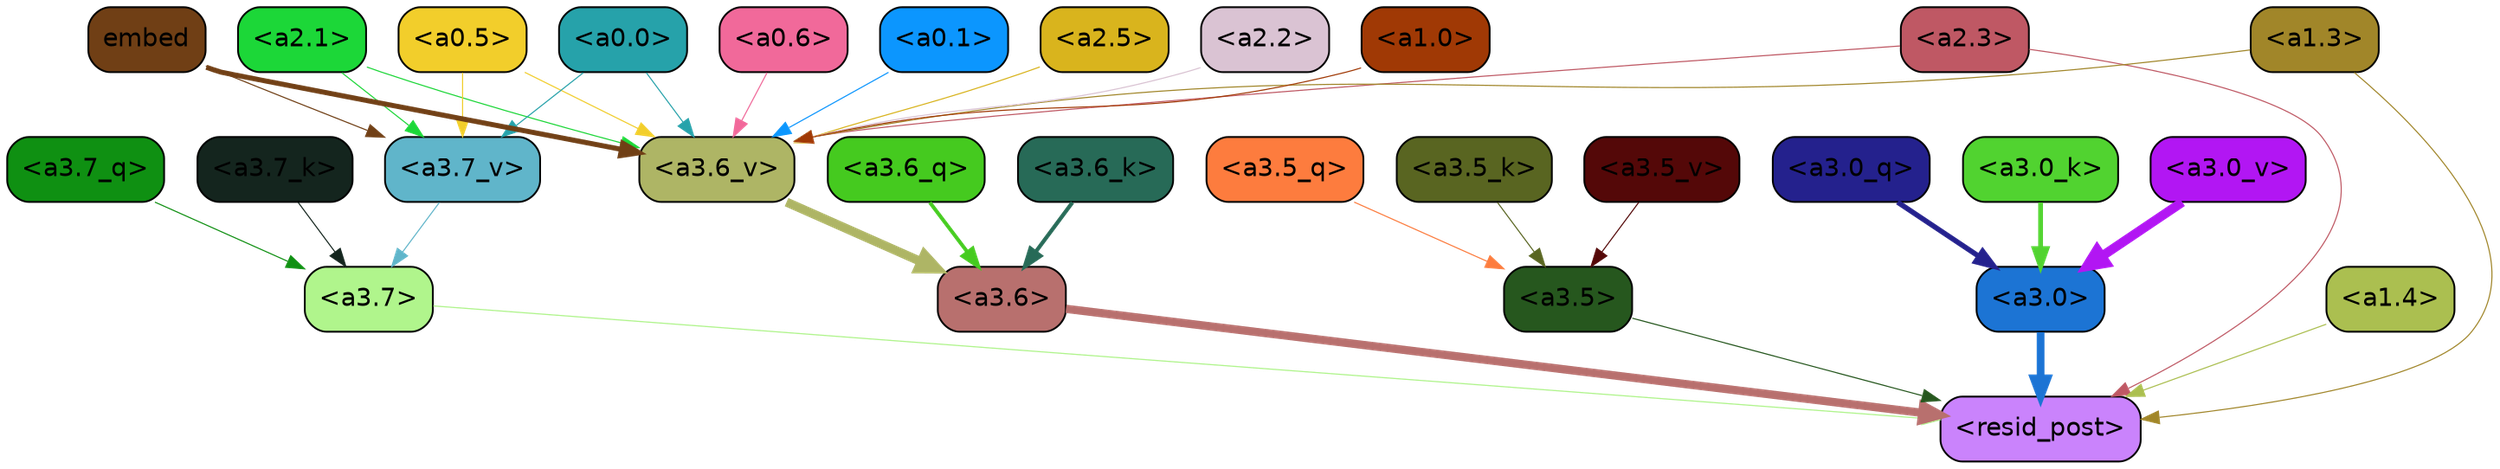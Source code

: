 strict digraph "" {
	graph [bgcolor=transparent,
		layout=dot,
		overlap=false,
		splines=true
	];
	"<a3.7>"	[color=black,
		fillcolor="#b0f58c",
		fontname=Helvetica,
		shape=box,
		style="filled, rounded"];
	"<resid_post>"	[color=black,
		fillcolor="#ca83fc",
		fontname=Helvetica,
		shape=box,
		style="filled, rounded"];
	"<a3.7>" -> "<resid_post>"	[color="#b0f58c",
		penwidth=0.6239100098609924];
	"<a3.6>"	[color=black,
		fillcolor="#b8706e",
		fontname=Helvetica,
		shape=box,
		style="filled, rounded"];
	"<a3.6>" -> "<resid_post>"	[color="#b8706e",
		penwidth=4.569062113761902];
	"<a3.5>"	[color=black,
		fillcolor="#26571e",
		fontname=Helvetica,
		shape=box,
		style="filled, rounded"];
	"<a3.5>" -> "<resid_post>"	[color="#26571e",
		penwidth=0.6];
	"<a3.0>"	[color=black,
		fillcolor="#1c74d4",
		fontname=Helvetica,
		shape=box,
		style="filled, rounded"];
	"<a3.0>" -> "<resid_post>"	[color="#1c74d4",
		penwidth=4.283544182777405];
	"<a2.3>"	[color=black,
		fillcolor="#bf5864",
		fontname=Helvetica,
		shape=box,
		style="filled, rounded"];
	"<a2.3>" -> "<resid_post>"	[color="#bf5864",
		penwidth=0.6];
	"<a3.6_v>"	[color=black,
		fillcolor="#aeb565",
		fontname=Helvetica,
		shape=box,
		style="filled, rounded"];
	"<a2.3>" -> "<a3.6_v>"	[color="#bf5864",
		penwidth=0.6];
	"<a1.4>"	[color=black,
		fillcolor="#abbf50",
		fontname=Helvetica,
		shape=box,
		style="filled, rounded"];
	"<a1.4>" -> "<resid_post>"	[color="#abbf50",
		penwidth=0.6];
	"<a1.3>"	[color=black,
		fillcolor="#a18629",
		fontname=Helvetica,
		shape=box,
		style="filled, rounded"];
	"<a1.3>" -> "<resid_post>"	[color="#a18629",
		penwidth=0.6];
	"<a1.3>" -> "<a3.6_v>"	[color="#a18629",
		penwidth=0.6];
	"<a3.7_q>"	[color=black,
		fillcolor="#0f9012",
		fontname=Helvetica,
		shape=box,
		style="filled, rounded"];
	"<a3.7_q>" -> "<a3.7>"	[color="#0f9012",
		penwidth=0.6];
	"<a3.6_q>"	[color=black,
		fillcolor="#45ca1f",
		fontname=Helvetica,
		shape=box,
		style="filled, rounded"];
	"<a3.6_q>" -> "<a3.6>"	[color="#45ca1f",
		penwidth=2.0347584784030914];
	"<a3.5_q>"	[color=black,
		fillcolor="#fd7c3e",
		fontname=Helvetica,
		shape=box,
		style="filled, rounded"];
	"<a3.5_q>" -> "<a3.5>"	[color="#fd7c3e",
		penwidth=0.6];
	"<a3.0_q>"	[color=black,
		fillcolor="#24218d",
		fontname=Helvetica,
		shape=box,
		style="filled, rounded"];
	"<a3.0_q>" -> "<a3.0>"	[color="#24218d",
		penwidth=2.8635367155075073];
	"<a3.7_k>"	[color=black,
		fillcolor="#14251e",
		fontname=Helvetica,
		shape=box,
		style="filled, rounded"];
	"<a3.7_k>" -> "<a3.7>"	[color="#14251e",
		penwidth=0.6];
	"<a3.6_k>"	[color=black,
		fillcolor="#276a57",
		fontname=Helvetica,
		shape=box,
		style="filled, rounded"];
	"<a3.6_k>" -> "<a3.6>"	[color="#276a57",
		penwidth=2.1760786175727844];
	"<a3.5_k>"	[color=black,
		fillcolor="#596521",
		fontname=Helvetica,
		shape=box,
		style="filled, rounded"];
	"<a3.5_k>" -> "<a3.5>"	[color="#596521",
		penwidth=0.6];
	"<a3.0_k>"	[color=black,
		fillcolor="#51d330",
		fontname=Helvetica,
		shape=box,
		style="filled, rounded"];
	"<a3.0_k>" -> "<a3.0>"	[color="#51d330",
		penwidth=2.632905662059784];
	"<a3.7_v>"	[color=black,
		fillcolor="#60b5ca",
		fontname=Helvetica,
		shape=box,
		style="filled, rounded"];
	"<a3.7_v>" -> "<a3.7>"	[color="#60b5ca",
		penwidth=0.6];
	"<a3.6_v>" -> "<a3.6>"	[color="#aeb565",
		penwidth=4.981305837631226];
	"<a3.5_v>"	[color=black,
		fillcolor="#540808",
		fontname=Helvetica,
		shape=box,
		style="filled, rounded"];
	"<a3.5_v>" -> "<a3.5>"	[color="#540808",
		penwidth=0.6];
	"<a3.0_v>"	[color=black,
		fillcolor="#b216f3",
		fontname=Helvetica,
		shape=box,
		style="filled, rounded"];
	"<a3.0_v>" -> "<a3.0>"	[color="#b216f3",
		penwidth=5.168330669403076];
	"<a2.1>"	[color=black,
		fillcolor="#1cd738",
		fontname=Helvetica,
		shape=box,
		style="filled, rounded"];
	"<a2.1>" -> "<a3.7_v>"	[color="#1cd738",
		penwidth=0.6];
	"<a2.1>" -> "<a3.6_v>"	[color="#1cd738",
		penwidth=0.6];
	"<a0.5>"	[color=black,
		fillcolor="#f2ce2b",
		fontname=Helvetica,
		shape=box,
		style="filled, rounded"];
	"<a0.5>" -> "<a3.7_v>"	[color="#f2ce2b",
		penwidth=0.6];
	"<a0.5>" -> "<a3.6_v>"	[color="#f2ce2b",
		penwidth=0.6];
	"<a0.0>"	[color=black,
		fillcolor="#26a2aa",
		fontname=Helvetica,
		shape=box,
		style="filled, rounded"];
	"<a0.0>" -> "<a3.7_v>"	[color="#26a2aa",
		penwidth=0.6];
	"<a0.0>" -> "<a3.6_v>"	[color="#26a2aa",
		penwidth=0.6];
	embed	[color=black,
		fillcolor="#703f15",
		fontname=Helvetica,
		shape=box,
		style="filled, rounded"];
	embed -> "<a3.7_v>"	[color="#703f15",
		penwidth=0.6];
	embed -> "<a3.6_v>"	[color="#703f15",
		penwidth=2.7825746536254883];
	"<a2.5>"	[color=black,
		fillcolor="#d9b41d",
		fontname=Helvetica,
		shape=box,
		style="filled, rounded"];
	"<a2.5>" -> "<a3.6_v>"	[color="#d9b41d",
		penwidth=0.6];
	"<a2.2>"	[color=black,
		fillcolor="#dac3d3",
		fontname=Helvetica,
		shape=box,
		style="filled, rounded"];
	"<a2.2>" -> "<a3.6_v>"	[color="#dac3d3",
		penwidth=0.6];
	"<a1.0>"	[color=black,
		fillcolor="#a03905",
		fontname=Helvetica,
		shape=box,
		style="filled, rounded"];
	"<a1.0>" -> "<a3.6_v>"	[color="#a03905",
		penwidth=0.6];
	"<a0.6>"	[color=black,
		fillcolor="#f1699a",
		fontname=Helvetica,
		shape=box,
		style="filled, rounded"];
	"<a0.6>" -> "<a3.6_v>"	[color="#f1699a",
		penwidth=0.6];
	"<a0.1>"	[color=black,
		fillcolor="#0c96fe",
		fontname=Helvetica,
		shape=box,
		style="filled, rounded"];
	"<a0.1>" -> "<a3.6_v>"	[color="#0c96fe",
		penwidth=0.6];
}
